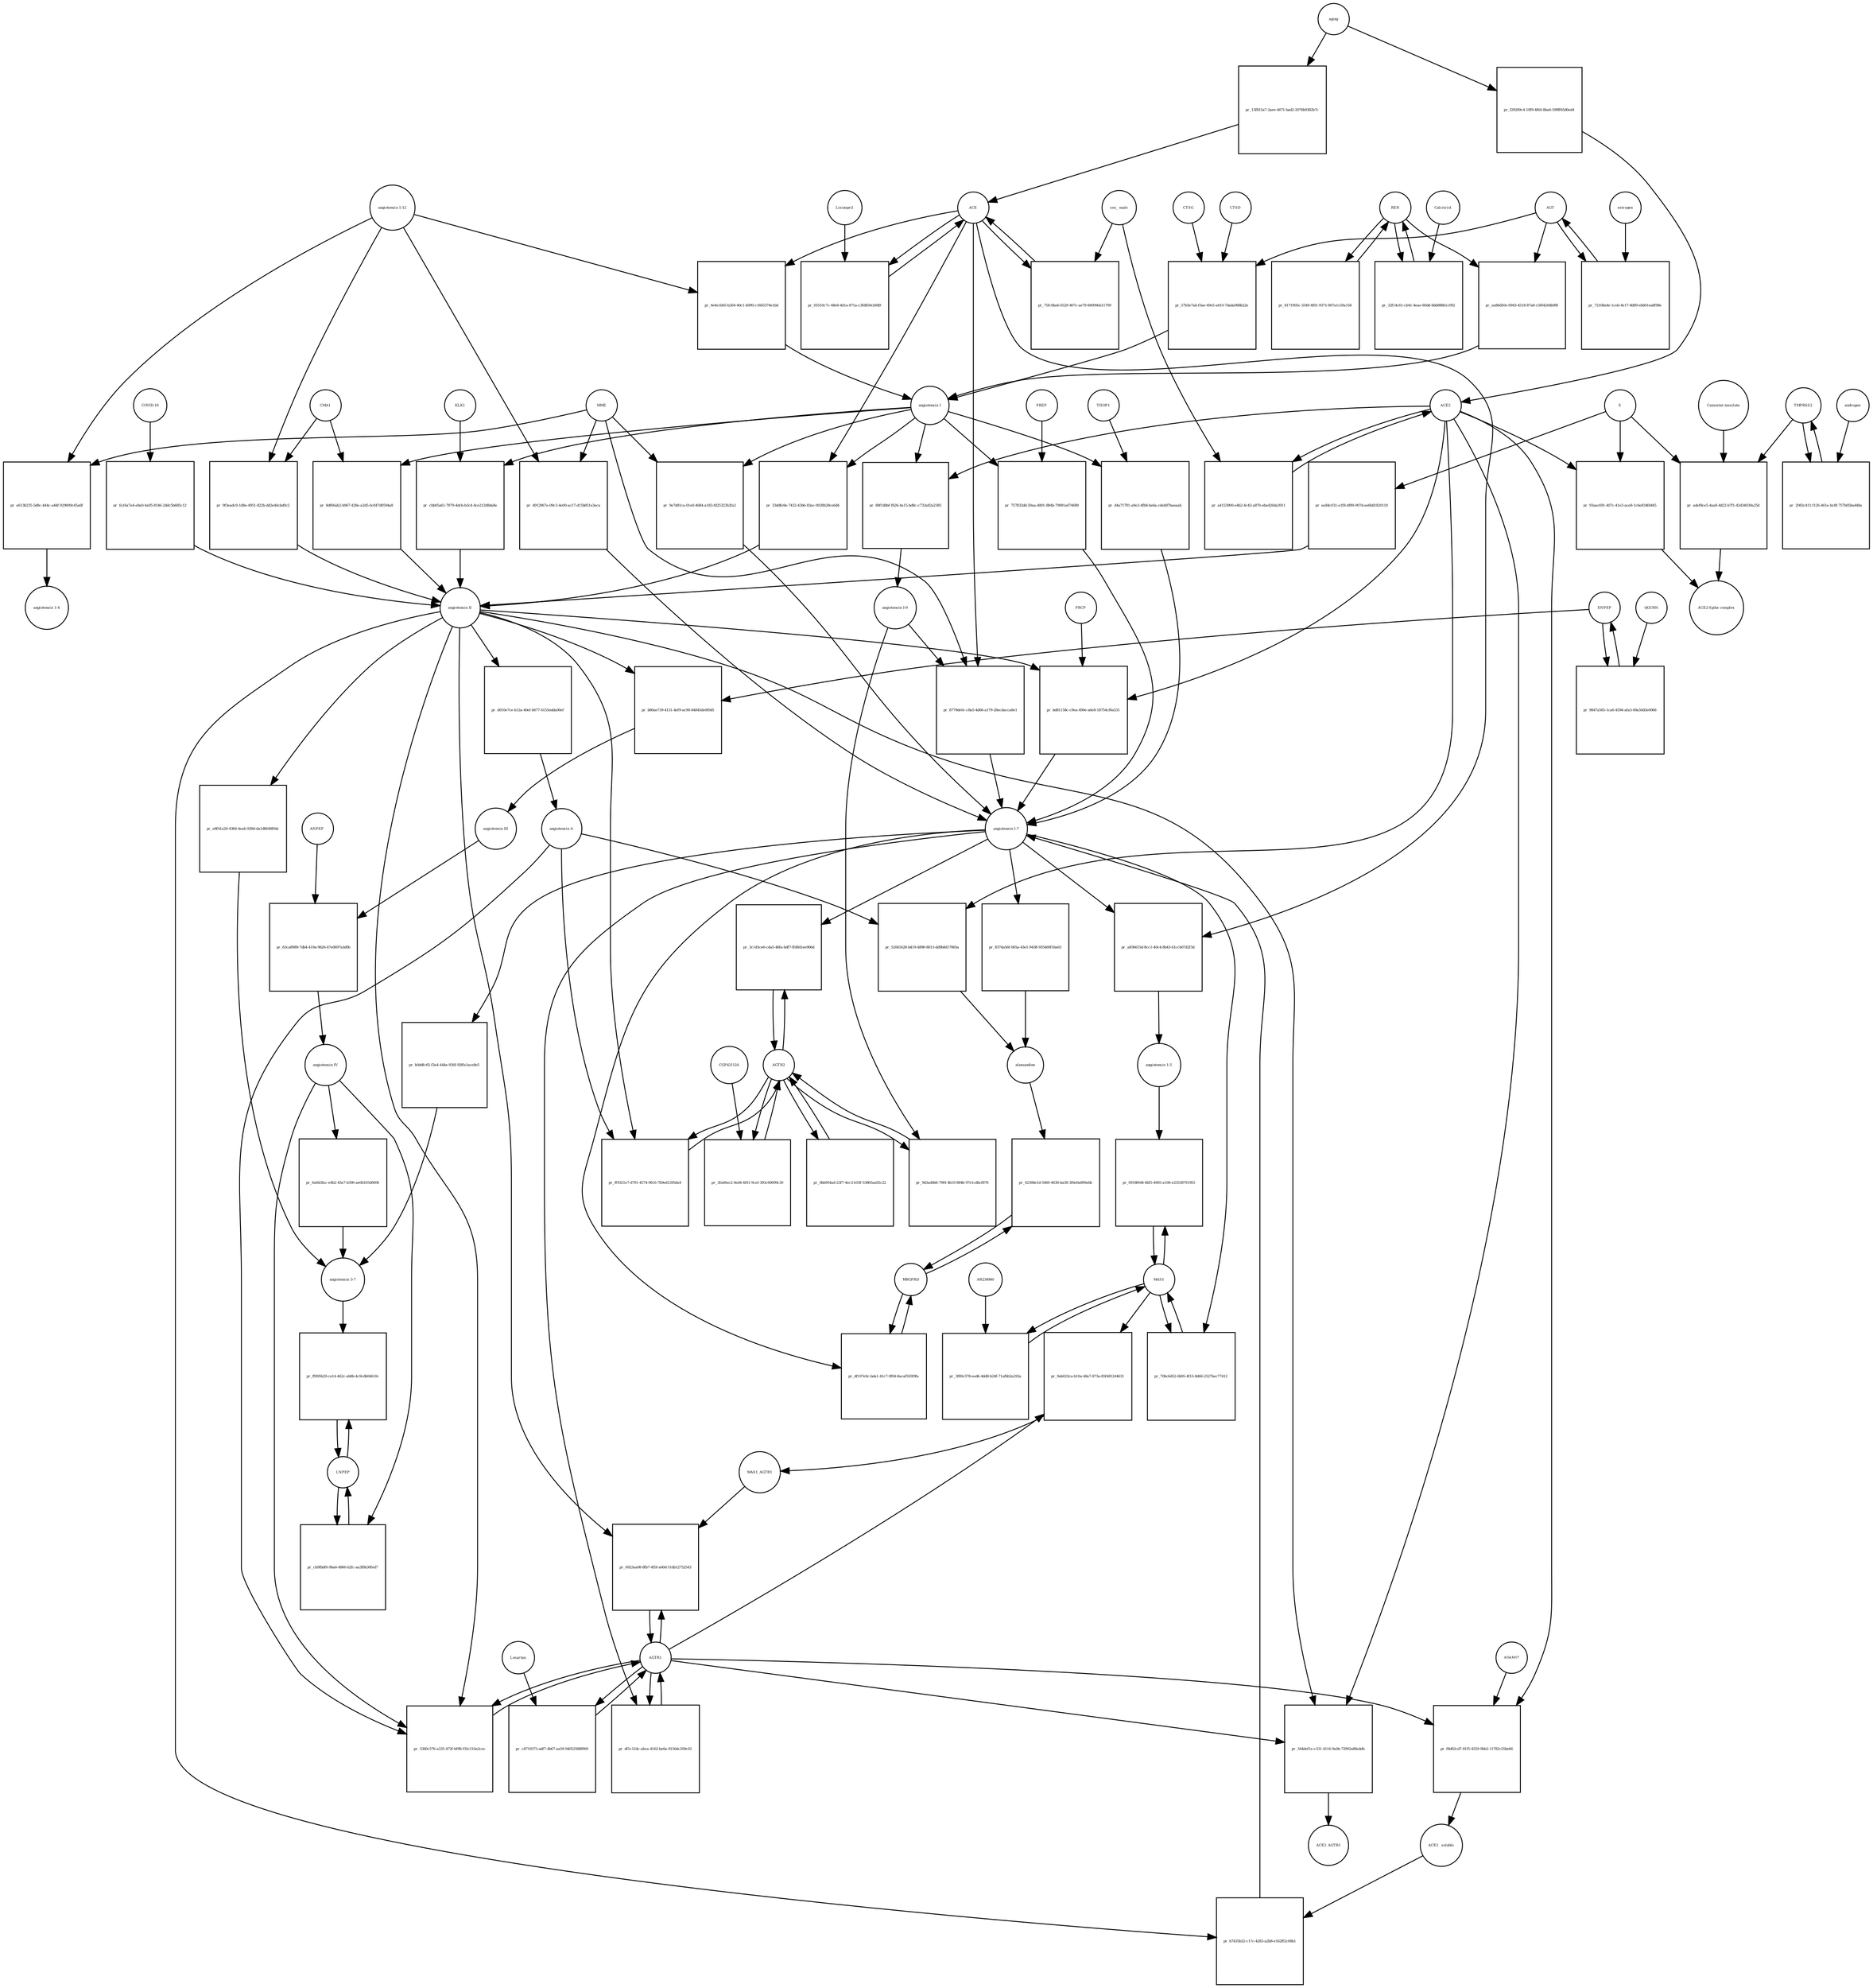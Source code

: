strict digraph  {
"angiotensin I" [annotation="urn_miriam_obo.chebi_CHEBI%3A2718", bipartite=0, cls="simple chemical", fontsize=4, label="angiotensin I", shape=circle];
"pr_33ddfe9e-7432-43b6-83ac-0028b28ce6d4" [annotation="", bipartite=1, cls=process, fontsize=4, label="pr_33ddfe9e-7432-43b6-83ac-0028b28ce6d4", shape=square];
"angiotensin II" [annotation="urn_miriam_obo.chebi_CHEBI%3A2718", bipartite=0, cls="simple chemical", fontsize=4, label="angiotensin II", shape=circle];
ACE [annotation="urn_miriam_hgnc_HGNC%3A2707", bipartite=0, cls=macromolecule, fontsize=4, label=ACE, shape=circle];
"pr_88f1dbbf-fb26-4a15-bd8c-c732a82a2385" [annotation="", bipartite=1, cls=process, fontsize=4, label="pr_88f1dbbf-fb26-4a15-bd8c-c732a82a2385", shape=square];
"angiotensin I-9" [annotation="urn_miriam_obo.chebi_CHEBI%3A80128", bipartite=0, cls="simple chemical", fontsize=4, label="angiotensin I-9", shape=circle];
ACE2 [annotation="urn_miriam_hgnc_HGNC%3A13557", bipartite=0, cls=macromolecule, fontsize=4, label=ACE2, shape=circle];
"pr_8779de0c-c8a5-4d66-a179-28ecdacca8e1" [annotation="", bipartite=1, cls=process, fontsize=4, label="pr_8779de0c-c8a5-4d66-a179-28ecdacca8e1", shape=square];
"angiotensin I-7" [annotation="urn_miriam_obo.chebi_CHEBI%3A55438", bipartite=0, cls="simple chemical", fontsize=4, label="angiotensin I-7", shape=circle];
MME [annotation="urn_miriam_hgnc_HGNC%3A7154", bipartite=0, cls=macromolecule, fontsize=4, label=MME, shape=circle];
"pr_bd81158c-c9ea-490e-a6e8-18754cf6a531" [annotation="", bipartite=1, cls=process, fontsize=4, label="pr_bd81158c-c9ea-490e-a6e8-18754cf6a531", shape=square];
PRCP [annotation="urn_miriam_hgnc_HGNC%3A9344", bipartite=0, cls=macromolecule, fontsize=4, label=PRCP, shape=circle];
"pr_a836615d-8cc1-40c4-8b43-61ccb07d2f3d" [annotation="", bipartite=1, cls=process, fontsize=4, label="pr_a836615d-8cc1-40c4-8b43-61ccb07d2f3d", shape=square];
"angiotensin 1-5" [annotation="urn_miriam_obo.chebi_CHEBI%3A80129", bipartite=0, cls="simple chemical", fontsize=4, label="angiotensin 1-5", shape=circle];
REN [annotation="urn_miriam_hgnc_HGNC%3A9958", bipartite=0, cls=macromolecule, fontsize=4, label=REN, shape=circle];
"pr_32f14c61-cb41-4eae-80dd-8dd888b1c092" [annotation="", bipartite=1, cls="omitted process", fontsize=4, label="pr_32f14c61-cb41-4eae-80dd-8dd888b1c092", shape=square];
Calcitriol [annotation="urn_miriam_obo.chebi_CHEBI%3A17823", bipartite=0, cls="simple chemical", fontsize=4, label=Calcitriol, shape=circle];
AGT [annotation="urn_miriam_hgnc_HGNC%3A333", bipartite=0, cls=macromolecule, fontsize=4, label=AGT, shape=circle];
"pr_ea86d50e-0943-4518-87a8-c5f64264b98f" [annotation="", bipartite=1, cls=process, fontsize=4, label="pr_ea86d50e-0943-4518-87a8-c5f64264b98f", shape=square];
"pr_9e7d81ca-01e0-4684-a183-fd25323b2fa2" [annotation="", bipartite=1, cls=process, fontsize=4, label="pr_9e7d81ca-01e0-4684-a183-fd25323b2fa2", shape=square];
MAS1 [annotation="urn_miriam_hgnc_HGNC%3A6899", bipartite=0, cls=macromolecule, fontsize=4, label=MAS1, shape=circle];
"pr_0918f644-6bf5-4005-a106-e23538791955" [annotation="", bipartite=1, cls=process, fontsize=4, label="pr_0918f644-6bf5-4005-a106-e23538791955", shape=square];
"pr_8374a56f-065a-43e1-9438-935469f16a63" [annotation="", bipartite=1, cls=process, fontsize=4, label="pr_8374a56f-065a-43e1-9438-935469f16a63", shape=square];
alamandine [annotation="", bipartite=0, cls="simple chemical", fontsize=4, label=alamandine, shape=circle];
"pr_d010e7ce-b12a-40ef-b677-6155edda00ef" [annotation="", bipartite=1, cls=process, fontsize=4, label="pr_d010e7ce-b12a-40ef-b677-6155edda00ef", shape=square];
"angiotensin A" [annotation="urn_miriam_kegg.compound_C20970", bipartite=0, cls="simple chemical", fontsize=4, label="angiotensin A", shape=circle];
"pr_52041628-b419-4890-8013-dd9b8d17865a" [annotation="", bipartite=1, cls=process, fontsize=4, label="pr_52041628-b419-4890-8013-dd9b8d17865a", shape=square];
"pr_b80ae739-4151-4ef9-ac90-84845de0f0d5" [annotation="", bipartite=1, cls=process, fontsize=4, label="pr_b80ae739-4151-4ef9-ac90-84845de0f0d5", shape=square];
"angiotensin III" [annotation="urn_miriam_obo.chebi_CHEBI%3A89666", bipartite=0, cls="simple chemical", fontsize=4, label="angiotensin III", shape=circle];
ENPEP [annotation="", bipartite=0, cls=macromolecule, fontsize=4, label=ENPEP, shape=circle];
"pr_63ca8989-7db4-419a-9626-47e0697a3d0b" [annotation="", bipartite=1, cls=process, fontsize=4, label="pr_63ca8989-7db4-419a-9626-47e0697a3d0b", shape=square];
"angiotensin IV" [annotation="urn_miriam_pubmed_32333398|urn_miriam_obo.chebi_CHEBI%3A80127", bipartite=0, cls="simple chemical", fontsize=4, label="angiotensin IV", shape=circle];
"ANPEP " [annotation="urn_miriam_hgnc_HGNC%3A500", bipartite=0, cls=macromolecule, fontsize=4, label="ANPEP ", shape=circle];
AGTR2 [annotation="urn_miriam_hgnc_HGNC%3A338", bipartite=0, cls=macromolecule, fontsize=4, label=AGTR2, shape=circle];
"pr_3fa46ec2-0ed4-4f41-9cef-393c60699c30" [annotation="", bipartite=1, cls=process, fontsize=4, label="pr_3fa46ec2-0ed4-4f41-9cef-393c60699c30", shape=square];
CGP42112A [annotation="urn_miriam_obo.chebi_CHEBI%3A147302", bipartite=0, cls="simple chemical", fontsize=4, label=CGP42112A, shape=circle];
"pr_8171905c-3349-4f01-9371-807a1c59a158" [annotation="", bipartite=1, cls=process, fontsize=4, label="pr_8171905c-3349-4f01-9371-807a1c59a158", shape=square];
"pr_f8d02cd7-81f5-4529-9bb2-11782c55be66" [annotation="", bipartite=1, cls=process, fontsize=4, label="pr_f8d02cd7-81f5-4529-9bb2-11782c55be66", shape=square];
"ACE2_ soluble" [annotation="urn_miriam_hgnc.symbol_ACE2", bipartite=0, cls=macromolecule, fontsize=4, label="ACE2_ soluble", shape=circle];
ADAM17 [annotation="urn_miriam_hgnc_HGNC%3A195", bipartite=0, cls=macromolecule, fontsize=4, label=ADAM17, shape=circle];
AGTR1 [annotation="urn_miriam_hgnc_HGNC%3A336", bipartite=0, cls=macromolecule, fontsize=4, label=AGTR1, shape=circle];
"pr_ff9321e7-d791-4574-9616-7b9ed1295da4" [annotation="", bipartite=1, cls=process, fontsize=4, label="pr_ff9321e7-d791-4574-9616-7b9ed1295da4", shape=square];
"pr_f29209c4-10f9-4f64-8ba6-599ff65d0ed4" [annotation="", bipartite=1, cls=process, fontsize=4, label="pr_f29209c4-10f9-4f64-8ba6-599ff65d0ed4", shape=square];
aging [annotation="urn_miriam_obo.go_GO%3A0007568", bipartite=0, cls=phenotype, fontsize=4, label=aging, shape=circle];
MRGPRD [annotation="urn_miriam_hgnc_HGNC%3A29626", bipartite=0, cls=macromolecule, fontsize=4, label=MRGPRD, shape=circle];
"pr_42368e1d-5460-4636-ba38-3f6e0a899a6b" [annotation="", bipartite=1, cls=process, fontsize=4, label="pr_42368e1d-5460-4636-ba38-3f6e0a899a6b", shape=square];
"pr_b7435b32-c17c-4283-a2b8-e162ff2c08b1" [annotation="", bipartite=1, cls=process, fontsize=4, label="pr_b7435b32-c17c-4283-a2b8-e162ff2c08b1", shape=square];
"pr_13f815a7-2aee-4671-bad2-2076b9382b7c" [annotation="", bipartite=1, cls=process, fontsize=4, label="pr_13f815a7-2aee-4671-bad2-2076b9382b7c", shape=square];
"pr_a4153900-e4b2-4c43-a870-eba426da3911" [annotation="", bipartite=1, cls=process, fontsize=4, label="pr_a4153900-e4b2-4c43-a870-eba426da3911", shape=square];
"sex_ male" [annotation=urn_miriam_mesh_D008297, bipartite=0, cls=phenotype, fontsize=4, label="sex_ male", shape=circle];
"pr_ea84c031-e1f8-4f89-907d-ee6b81820118" [annotation="", bipartite=1, cls=process, fontsize=4, label="pr_ea84c031-e1f8-4f89-907d-ee6b81820118", shape=square];
S [annotation="urn_miriam_uniprot_P0DTC2|urn_miriam_uniprot_P59594", bipartite=0, cls=macromolecule, fontsize=4, label=S, shape=circle];
"pr_75fc0ba6-6529-407c-ae79-84099eb11709" [annotation="", bipartite=1, cls=process, fontsize=4, label="pr_75fc0ba6-6529-407c-ae79-84099eb11709", shape=square];
"pr_3360c576-a335-472f-bf98-f32c510a3cec" [annotation="", bipartite=1, cls=process, fontsize=4, label="pr_3360c576-a335-472f-bf98-f32c510a3cec", shape=square];
"pr_344def1e-c331-4116-9a0b-72992a88a4db" [annotation="", bipartite=1, cls=process, fontsize=4, label="pr_344def1e-c331-4116-9a0b-72992a88a4db", shape=square];
ACE2_AGTR1 [annotation=urn_miriam_pubmed_25225202, bipartite=0, cls=complex, fontsize=4, label=ACE2_AGTR1, shape=circle];
"pr_93aac691-407c-41e3-ace8-1c6e834fd445" [annotation="", bipartite=1, cls=process, fontsize=4, label="pr_93aac691-407c-41e3-ace8-1c6e834fd445", shape=square];
"ACE2-Spike complex" [annotation=urn_miriam_pubmed_32275855, bipartite=0, cls=complex, fontsize=4, label="ACE2-Spike complex", shape=circle];
"pr_fa16a7e4-e8a0-4a95-8146-2ddc5b685c12" [annotation="", bipartite=1, cls=process, fontsize=4, label="pr_fa16a7e4-e8a0-4a95-8146-2ddc5b685c12", shape=square];
"COVID-19" [annotation="urn_miriam_taxonomy_2697049|urn_miriam_mesh_C000657245", bipartite=0, cls=phenotype, fontsize=4, label="COVID-19", shape=circle];
"angiotensin 1-12" [annotation=urn_miriam_pubmed_27465904, bipartite=0, cls="simple chemical", fontsize=4, label="angiotensin 1-12", shape=circle];
"pr_9f3eadc9-1d8e-4951-822b-dd2e46cbd0c2" [annotation="", bipartite=1, cls=process, fontsize=4, label="pr_9f3eadc9-1d8e-4951-822b-dd2e46cbd0c2", shape=square];
CMA1 [annotation="urn_miriam_hgnc_HGNC%3A2097", bipartite=0, cls=macromolecule, fontsize=4, label=CMA1, shape=circle];
TMPRSS2 [annotation="urn_miriam_hgnc_HGNC%3A11876", bipartite=0, cls=macromolecule, fontsize=4, label=TMPRSS2, shape=circle];
"pr_2082c411-f126-461e-bc8f-757b05ba448a" [annotation="", bipartite=1, cls="omitted process", fontsize=4, label="pr_2082c411-f126-461e-bc8f-757b05ba448a", shape=square];
androgen [annotation="urn_miriam_obo.chebi_CHEBI%3A50113", bipartite=0, cls="simple chemical", fontsize=4, label=androgen, shape=circle];
"pr_72108a4e-1ceb-4e17-8d89-ebb01ea8f98e" [annotation="", bipartite=1, cls="omitted process", fontsize=4, label="pr_72108a4e-1ceb-4e17-8d89-ebb01ea8f98e", shape=square];
estrogen [annotation="urn_miriam_obo.chebi_CHEBI%3A50114", bipartite=0, cls="simple chemical", fontsize=4, label=estrogen, shape=circle];
"pr_e613b235-5d8c-444c-a44f-929009c45a6f" [annotation="", bipartite=1, cls=process, fontsize=4, label="pr_e613b235-5d8c-444c-a44f-929009c45a6f", shape=square];
"angiotensin 1-4" [annotation=urn_miriam_pubmed_22490446, bipartite=0, cls="simple chemical", fontsize=4, label="angiotensin 1-4", shape=circle];
"pr_9ab023ca-b10a-48a7-873a-85f481244631" [annotation="", bipartite=1, cls=process, fontsize=4, label="pr_9ab023ca-b10a-48a7-873a-85f481244631", shape=square];
MAS1_AGTR1 [annotation=urn_miriam_pubmed_15809376, bipartite=0, cls=complex, fontsize=4, label=MAS1_AGTR1, shape=circle];
"pr_6923aa08-8fb7-4f5f-a60d-51db12752543" [annotation="", bipartite=1, cls=process, fontsize=4, label="pr_6923aa08-8fb7-4f5f-a60d-51db12752543", shape=square];
"pr_05510c7c-48e8-4d1a-871a-c3fd850cb9d9" [annotation="", bipartite=1, cls=process, fontsize=4, label="pr_05510c7c-48e8-4d1a-871a-c3fd850cb9d9", shape=square];
Lisinopril [annotation="urn_miriam_obo.chebi_CHEBI%3A43755", bipartite=0, cls="simple chemical", fontsize=4, label=Lisinopril, shape=circle];
"pr_4e4e1b05-b264-40c1-b990-c1665374e1bd" [annotation="", bipartite=1, cls=process, fontsize=4, label="pr_4e4e1b05-b264-40c1-b990-c1665374e1bd", shape=square];
LNPEP [annotation="urn_miriam_hgnc_HGNC%3A6656", bipartite=0, cls=macromolecule, fontsize=4, label=LNPEP, shape=circle];
"pr_cb9fbbf0-9ba6-4866-b2fc-aa3f8b30fed7" [annotation="", bipartite=1, cls=process, fontsize=4, label="pr_cb9fbbf0-9ba6-4866-b2fc-aa3f8b30fed7", shape=square];
"pr_d912967e-09c3-4e00-ac17-d15b851e3eca" [annotation="", bipartite=1, cls=process, fontsize=4, label="pr_d912967e-09c3-4e00-ac17-d15b851e3eca", shape=square];
"pr_3f89c378-eed6-4dd8-b24f-71afbb2a292a" [annotation="", bipartite=1, cls=process, fontsize=4, label="pr_3f89c378-eed6-4dd8-b24f-71afbb2a292a", shape=square];
AR234960 [annotation="urn_miriam_pubchem.compound_146025955", bipartite=0, cls="simple chemical", fontsize=4, label=AR234960, shape=circle];
"pr_9847a565-1ca6-4594-afa3-00a50d3e0068" [annotation="", bipartite=1, cls=process, fontsize=4, label="pr_9847a565-1ca6-4594-afa3-00a50d3e0068", shape=square];
QGC001 [annotation=urn_miriam_pubmed_24337978, bipartite=0, cls="simple chemical", fontsize=4, label=QGC001, shape=circle];
"pr_57b5e7ab-f3ae-49e5-a410-7dada968b22e" [annotation="", bipartite=1, cls=process, fontsize=4, label="pr_57b5e7ab-f3ae-49e5-a410-7dada968b22e", shape=square];
CTSD [annotation="urn_miriam_hgnc_HGNC%3A2529", bipartite=0, cls=macromolecule, fontsize=4, label=CTSD, shape=circle];
CTSG [annotation="urn_miriam_hgnc_HGNC%3A2532", bipartite=0, cls=macromolecule, fontsize=4, label=CTSG, shape=circle];
"pr_8df66ab2-b967-428e-a2d5-6c847d0594a8" [annotation="", bipartite=1, cls=process, fontsize=4, label="pr_8df66ab2-b967-428e-a2d5-6c847d0594a8", shape=square];
"pr_cbb05a61-7879-4dcb-b3c4-4ce212d8da8e" [annotation="", bipartite=1, cls=process, fontsize=4, label="pr_cbb05a61-7879-4dcb-b3c4-4ce212d8da8e", shape=square];
KLK1 [annotation="urn_miriam_hgnc_HGNC%3A6357|urn_miriam_pubmed_6555043", bipartite=0, cls=macromolecule, fontsize=4, label=KLK1, shape=circle];
"pr_d4a71781-a9e3-4fb8-be6a-cdeb87baeaab" [annotation="", bipartite=1, cls=process, fontsize=4, label="pr_d4a71781-a9e3-4fb8-be6a-cdeb87baeaab", shape=square];
THOP1 [annotation="urn_miriam_hgnc_HGNC%3A11793", bipartite=0, cls=macromolecule, fontsize=4, label=THOP1, shape=circle];
"pr_757832dd-50aa-4801-884b-79091a674689" [annotation="", bipartite=1, cls=process, fontsize=4, label="pr_757832dd-50aa-4801-884b-79091a674689", shape=square];
PREP [annotation="urn_miriam_hgnc_HGNC%3A9358", bipartite=0, cls=macromolecule, fontsize=4, label=PREP, shape=circle];
"pr_c8719373-adf7-4b67-aa59-94052588f969" [annotation="", bipartite=1, cls=process, fontsize=4, label="pr_c8719373-adf7-4b67-aa59-94052588f969", shape=square];
Losartan [annotation="urn_miriam_obo.chebi_CHEBI%3A6541", bipartite=0, cls="simple chemical", fontsize=4, label=Losartan, shape=circle];
"pr_df1c124c-abca-4162-be6a-9156dc209c02" [annotation="", bipartite=1, cls=process, fontsize=4, label="pr_df1c124c-abca-4162-be6a-9156dc209c02", shape=square];
"pr_0bb954ad-23f7-4ec3-b10f-53865aa92c22" [annotation="", bipartite=1, cls=process, fontsize=4, label="pr_0bb954ad-23f7-4ec3-b10f-53865aa92c22", shape=square];
"pr_3c145ce6-cda5-46fa-bdf7-ffd841ee906d" [annotation="", bipartite=1, cls=process, fontsize=4, label="pr_3c145ce6-cda5-46fa-bdf7-ffd841ee906d", shape=square];
"pr_9d3ad6b6-79f4-4b10-884b-97e1cdbcf876" [annotation="", bipartite=1, cls=process, fontsize=4, label="pr_9d3ad6b6-79f4-4b10-884b-97e1cdbcf876", shape=square];
"pr_70bc6d52-6b95-4f13-8d66-2527bec77412" [annotation="", bipartite=1, cls=process, fontsize=4, label="pr_70bc6d52-6b95-4f13-8d66-2527bec77412", shape=square];
"pr_df107e9c-bda1-41c7-9f04-8acaf593f9fa" [annotation="", bipartite=1, cls=process, fontsize=4, label="pr_df107e9c-bda1-41c7-9f04-8acaf593f9fa", shape=square];
"pr_b0ddfc65-f3a4-444e-926f-92ffa1ace8e5" [annotation="", bipartite=1, cls=process, fontsize=4, label="pr_b0ddfc65-f3a4-444e-926f-92ffa1ace8e5", shape=square];
"angiotensin 3-7" [annotation=urn_miriam_pubmed_30934934, bipartite=0, cls="simple chemical", fontsize=4, label="angiotensin 3-7", shape=circle];
"pr_e8f41a20-4366-4eab-928d-da1d8648f0dc" [annotation="", bipartite=1, cls=process, fontsize=4, label="pr_e8f41a20-4366-4eab-928d-da1d8648f0dc", shape=square];
"pr_6a0d3fac-e4b2-43a7-b300-ae0b165d6006" [annotation="", bipartite=1, cls=process, fontsize=4, label="pr_6a0d3fac-e4b2-43a7-b300-ae0b165d6006", shape=square];
"pr_adef8ce5-4aa9-4d22-b7f1-42d34030a25d" [annotation="", bipartite=1, cls="omitted process", fontsize=4, label="pr_adef8ce5-4aa9-4d22-b7f1-42d34030a25d", shape=square];
"Camostat mesilate" [annotation="urn_miriam_obo.chebi_CHEBI%3A135632", bipartite=0, cls="simple chemical", fontsize=4, label="Camostat mesilate", shape=circle];
"pr_ff895b29-ce14-462c-ab8b-4c9cdb04610c" [annotation="", bipartite=1, cls=process, fontsize=4, label="pr_ff895b29-ce14-462c-ab8b-4c9cdb04610c", shape=square];
"angiotensin I" -> "pr_33ddfe9e-7432-43b6-83ac-0028b28ce6d4"  [annotation="", interaction_type=consumption];
"angiotensin I" -> "pr_88f1dbbf-fb26-4a15-bd8c-c732a82a2385"  [annotation="", interaction_type=consumption];
"angiotensin I" -> "pr_9e7d81ca-01e0-4684-a183-fd25323b2fa2"  [annotation="", interaction_type=consumption];
"angiotensin I" -> "pr_8df66ab2-b967-428e-a2d5-6c847d0594a8"  [annotation="", interaction_type=consumption];
"angiotensin I" -> "pr_cbb05a61-7879-4dcb-b3c4-4ce212d8da8e"  [annotation="", interaction_type=consumption];
"angiotensin I" -> "pr_d4a71781-a9e3-4fb8-be6a-cdeb87baeaab"  [annotation="", interaction_type=consumption];
"angiotensin I" -> "pr_757832dd-50aa-4801-884b-79091a674689"  [annotation="", interaction_type=consumption];
"pr_33ddfe9e-7432-43b6-83ac-0028b28ce6d4" -> "angiotensin II"  [annotation="", interaction_type=production];
"angiotensin II" -> "pr_bd81158c-c9ea-490e-a6e8-18754cf6a531"  [annotation="", interaction_type=consumption];
"angiotensin II" -> "pr_d010e7ce-b12a-40ef-b677-6155edda00ef"  [annotation="", interaction_type=consumption];
"angiotensin II" -> "pr_b80ae739-4151-4ef9-ac90-84845de0f0d5"  [annotation="", interaction_type=consumption];
"angiotensin II" -> "pr_ff9321e7-d791-4574-9616-7b9ed1295da4"  [annotation="urn_miriam_pubmed_17630322|urn_miriam_taxonomy_9606|urn_miriam_pubmed_17138938", interaction_type=stimulation];
"angiotensin II" -> "pr_b7435b32-c17c-4283-a2b8-e162ff2c08b1"  [annotation="", interaction_type=consumption];
"angiotensin II" -> "pr_3360c576-a335-472f-bf98-f32c510a3cec"  [annotation="urn_miriam_pubmed_17630322|urn_miriam_taxonomy_40674|urn_miriam_pubmed_26497614|urn_miriam_pubmed_32333398|urn_miriam_pubmed_17138938", interaction_type=stimulation];
"angiotensin II" -> "pr_344def1e-c331-4116-9a0b-72992a88a4db"  [annotation="urn_miriam_pubmed_25225202|urn_miriam_taxonomy_40674", interaction_type=inhibition];
"angiotensin II" -> "pr_6923aa08-8fb7-4f5f-a60d-51db12752543"  [annotation="urn_miriam_pubmed_15809376|urn_miriam_taxonomy_40674", interaction_type=stimulation];
"angiotensin II" -> "pr_e8f41a20-4366-4eab-928d-da1d8648f0dc"  [annotation="", interaction_type=consumption];
ACE -> "pr_33ddfe9e-7432-43b6-83ac-0028b28ce6d4"  [annotation="urn_miriam_taxonomy_9606|urn_miriam_pubmed_190881|urn_miriam_pubmed_10969042", interaction_type=catalysis];
ACE -> "pr_8779de0c-c8a5-4d66-a179-28ecdacca8e1"  [annotation="urn_miriam_pubmed_15283675|urn_miriam_taxonomy_9606", interaction_type=catalysis];
ACE -> "pr_a836615d-8cc1-40c4-8b43-61ccb07d2f3d"  [annotation="urn_miriam_pubmed_10969042|urn_miriam_taxonomy_9606", interaction_type=catalysis];
ACE -> "pr_75fc0ba6-6529-407c-ae79-84099eb11709"  [annotation="", interaction_type=consumption];
ACE -> "pr_05510c7c-48e8-4d1a-871a-c3fd850cb9d9"  [annotation="", interaction_type=consumption];
ACE -> "pr_4e4e1b05-b264-40c1-b990-c1665374e1bd"  [annotation="urn_miriam_pubmed_22490446|urn_miriam_taxonomy_10116", interaction_type=catalysis];
"pr_88f1dbbf-fb26-4a15-bd8c-c732a82a2385" -> "angiotensin I-9"  [annotation="", interaction_type=production];
"angiotensin I-9" -> "pr_8779de0c-c8a5-4d66-a179-28ecdacca8e1"  [annotation="", interaction_type=consumption];
"angiotensin I-9" -> "pr_9d3ad6b6-79f4-4b10-884b-97e1cdbcf876"  [annotation="urn_miriam_pubmed_30048754|urn_miriam_taxonomy_10116", interaction_type=stimulation];
ACE2 -> "pr_88f1dbbf-fb26-4a15-bd8c-c732a82a2385"  [annotation="urn_miriam_pubmed_10969042|urn_miriam_taxonomy_9606", interaction_type=catalysis];
ACE2 -> "pr_bd81158c-c9ea-490e-a6e8-18754cf6a531"  [annotation="urn_miriam_taxonomy_10090|urn_miriam_pubmed_23392115", interaction_type=catalysis];
ACE2 -> "pr_52041628-b419-4890-8013-dd9b8d17865a"  [annotation="urn_miriam_pubmed_23446738|urn_miriam_taxonomy_9606", interaction_type=catalysis];
ACE2 -> "pr_f8d02cd7-81f5-4529-9bb2-11782c55be66"  [annotation="", interaction_type=consumption];
ACE2 -> "pr_a4153900-e4b2-4c43-a870-eba426da3911"  [annotation="", interaction_type=consumption];
ACE2 -> "pr_344def1e-c331-4116-9a0b-72992a88a4db"  [annotation="", interaction_type=consumption];
ACE2 -> "pr_93aac691-407c-41e3-ace8-1c6e834fd445"  [annotation="", interaction_type=consumption];
"pr_8779de0c-c8a5-4d66-a179-28ecdacca8e1" -> "angiotensin I-7"  [annotation="", interaction_type=production];
"angiotensin I-7" -> "pr_a836615d-8cc1-40c4-8b43-61ccb07d2f3d"  [annotation="", interaction_type=consumption];
"angiotensin I-7" -> "pr_8374a56f-065a-43e1-9438-935469f16a63"  [annotation="", interaction_type=consumption];
"angiotensin I-7" -> "pr_df1c124c-abca-4162-be6a-9156dc209c02"  [annotation="urn_miriam_pubmed_29928987|urn_miriam_taxonomy_9606", interaction_type=inhibition];
"angiotensin I-7" -> "pr_3c145ce6-cda5-46fa-bdf7-ffd841ee906d"  [annotation="urn_miriam_pubmed_15767466|urn_miriam_taxonomy_10116", interaction_type=stimulation];
"angiotensin I-7" -> "pr_70bc6d52-6b95-4f13-8d66-2527bec77412"  [annotation="urn_miriam_pubmed_27217404|urn_miriam_taxonomy_9606", interaction_type=stimulation];
"angiotensin I-7" -> "pr_df107e9c-bda1-41c7-9f04-8acaf593f9fa"  [annotation="urn_miriam_pubmed_27217404|urn_miriam_taxonomy_9606", interaction_type=stimulation];
"angiotensin I-7" -> "pr_b0ddfc65-f3a4-444e-926f-92ffa1ace8e5"  [annotation="", interaction_type=consumption];
MME -> "pr_8779de0c-c8a5-4d66-a179-28ecdacca8e1"  [annotation="urn_miriam_pubmed_15283675|urn_miriam_taxonomy_9606", interaction_type=catalysis];
MME -> "pr_9e7d81ca-01e0-4684-a183-fd25323b2fa2"  [annotation="urn_miriam_taxonomy_9606|urn_miriam_pubmed_15283675", interaction_type=catalysis];
MME -> "pr_e613b235-5d8c-444c-a44f-929009c45a6f"  [annotation="urn_miriam_pubmed_22490446|urn_miriam_taxonomy_10116", interaction_type=catalysis];
MME -> "pr_d912967e-09c3-4e00-ac17-d15b851e3eca"  [annotation="urn_miriam_pubmed_22490446|urn_miriam_taxonomy_10116", interaction_type=catalysis];
"pr_bd81158c-c9ea-490e-a6e8-18754cf6a531" -> "angiotensin I-7"  [annotation="", interaction_type=production];
PRCP -> "pr_bd81158c-c9ea-490e-a6e8-18754cf6a531"  [annotation="urn_miriam_taxonomy_10090|urn_miriam_pubmed_23392115", interaction_type=catalysis];
"pr_a836615d-8cc1-40c4-8b43-61ccb07d2f3d" -> "angiotensin 1-5"  [annotation="", interaction_type=production];
"angiotensin 1-5" -> "pr_0918f644-6bf5-4005-a106-e23538791955"  [annotation="urn_miriam_pubmed_27660028|urn_miriam_taxonomy_10116|urn_miriam_taxonomy_9606|urn_miriam_pubmed_27217404", interaction_type=stimulation];
REN -> "pr_32f14c61-cb41-4eae-80dd-8dd888b1c092"  [annotation="", interaction_type=consumption];
REN -> "pr_ea86d50e-0943-4518-87a8-c5f64264b98f"  [annotation="urn_miriam_pubmed_10585461|urn_miriam_pubmed_30934934|urn_miriam_pubmed_6172448|urn_miriam_taxonomy_9606", interaction_type=catalysis];
REN -> "pr_8171905c-3349-4f01-9371-807a1c59a158"  [annotation="", interaction_type=consumption];
"pr_32f14c61-cb41-4eae-80dd-8dd888b1c092" -> REN  [annotation="", interaction_type=production];
Calcitriol -> "pr_32f14c61-cb41-4eae-80dd-8dd888b1c092"  [annotation="", interaction_type=inhibition];
AGT -> "pr_ea86d50e-0943-4518-87a8-c5f64264b98f"  [annotation="", interaction_type=consumption];
AGT -> "pr_72108a4e-1ceb-4e17-8d89-ebb01ea8f98e"  [annotation="", interaction_type=consumption];
AGT -> "pr_57b5e7ab-f3ae-49e5-a410-7dada968b22e"  [annotation="", interaction_type=consumption];
"pr_ea86d50e-0943-4518-87a8-c5f64264b98f" -> "angiotensin I"  [annotation="", interaction_type=production];
"pr_9e7d81ca-01e0-4684-a183-fd25323b2fa2" -> "angiotensin I-7"  [annotation="", interaction_type=production];
MAS1 -> "pr_0918f644-6bf5-4005-a106-e23538791955"  [annotation="", interaction_type=consumption];
MAS1 -> "pr_9ab023ca-b10a-48a7-873a-85f481244631"  [annotation="", interaction_type=consumption];
MAS1 -> "pr_3f89c378-eed6-4dd8-b24f-71afbb2a292a"  [annotation="", interaction_type=consumption];
MAS1 -> "pr_70bc6d52-6b95-4f13-8d66-2527bec77412"  [annotation="", interaction_type=consumption];
"pr_0918f644-6bf5-4005-a106-e23538791955" -> MAS1  [annotation="", interaction_type=production];
"pr_8374a56f-065a-43e1-9438-935469f16a63" -> alamandine  [annotation="", interaction_type=production];
alamandine -> "pr_42368e1d-5460-4636-ba38-3f6e0a899a6b"  [annotation="urn_miriam_pubmed_23446738|urn_miriam_taxonomy_9606", interaction_type=stimulation];
"pr_d010e7ce-b12a-40ef-b677-6155edda00ef" -> "angiotensin A"  [annotation="", interaction_type=production];
"angiotensin A" -> "pr_52041628-b419-4890-8013-dd9b8d17865a"  [annotation="", interaction_type=consumption];
"angiotensin A" -> "pr_ff9321e7-d791-4574-9616-7b9ed1295da4"  [annotation="urn_miriam_pubmed_17630322|urn_miriam_taxonomy_9606|urn_miriam_pubmed_17138938", interaction_type=stimulation];
"angiotensin A" -> "pr_3360c576-a335-472f-bf98-f32c510a3cec"  [annotation="urn_miriam_pubmed_17630322|urn_miriam_taxonomy_40674|urn_miriam_pubmed_26497614|urn_miriam_pubmed_32333398|urn_miriam_pubmed_17138938", interaction_type=stimulation];
"pr_52041628-b419-4890-8013-dd9b8d17865a" -> alamandine  [annotation="", interaction_type=production];
"pr_b80ae739-4151-4ef9-ac90-84845de0f0d5" -> "angiotensin III"  [annotation="", interaction_type=production];
"angiotensin III" -> "pr_63ca8989-7db4-419a-9626-47e0697a3d0b"  [annotation="", interaction_type=consumption];
ENPEP -> "pr_b80ae739-4151-4ef9-ac90-84845de0f0d5"  [annotation="urn_miriam_pubmed_8876246|urn_miriam_taxonomy_10090", interaction_type=catalysis];
ENPEP -> "pr_9847a565-1ca6-4594-afa3-00a50d3e0068"  [annotation="", interaction_type=consumption];
"pr_63ca8989-7db4-419a-9626-47e0697a3d0b" -> "angiotensin IV"  [annotation="", interaction_type=production];
"angiotensin IV" -> "pr_3360c576-a335-472f-bf98-f32c510a3cec"  [annotation="urn_miriam_pubmed_17630322|urn_miriam_taxonomy_40674|urn_miriam_pubmed_26497614|urn_miriam_pubmed_32333398|urn_miriam_pubmed_17138938", interaction_type=stimulation];
"angiotensin IV" -> "pr_cb9fbbf0-9ba6-4866-b2fc-aa3f8b30fed7"  [annotation="urn_miriam_pubmed_11707427|urn_miriam_taxonomy_10090", interaction_type=stimulation];
"angiotensin IV" -> "pr_6a0d3fac-e4b2-43a7-b300-ae0b165d6006"  [annotation="", interaction_type=consumption];
"ANPEP " -> "pr_63ca8989-7db4-419a-9626-47e0697a3d0b"  [annotation="urn_miriam_pubmed_8876246|urn_miriam_taxonomy_10090", interaction_type=catalysis];
AGTR2 -> "pr_3fa46ec2-0ed4-4f41-9cef-393c60699c30"  [annotation="", interaction_type=consumption];
AGTR2 -> "pr_ff9321e7-d791-4574-9616-7b9ed1295da4"  [annotation="", interaction_type=consumption];
AGTR2 -> "pr_0bb954ad-23f7-4ec3-b10f-53865aa92c22"  [annotation="", interaction_type=consumption];
AGTR2 -> "pr_3c145ce6-cda5-46fa-bdf7-ffd841ee906d"  [annotation="", interaction_type=consumption];
AGTR2 -> "pr_9d3ad6b6-79f4-4b10-884b-97e1cdbcf876"  [annotation="", interaction_type=consumption];
"pr_3fa46ec2-0ed4-4f41-9cef-393c60699c30" -> AGTR2  [annotation="", interaction_type=production];
CGP42112A -> "pr_3fa46ec2-0ed4-4f41-9cef-393c60699c30"  [annotation=urn_miriam_pubmed_25014541, interaction_type=stimulation];
"pr_8171905c-3349-4f01-9371-807a1c59a158" -> REN  [annotation="", interaction_type=production];
"pr_f8d02cd7-81f5-4529-9bb2-11782c55be66" -> "ACE2_ soluble"  [annotation="", interaction_type=production];
"ACE2_ soluble" -> "pr_b7435b32-c17c-4283-a2b8-e162ff2c08b1"  [annotation="urn_miriam_pubmed_28512108|urn_miriam_taxonomy_9606", interaction_type=stimulation];
ADAM17 -> "pr_f8d02cd7-81f5-4529-9bb2-11782c55be66"  [annotation="urn_miriam_pubmed_24227843|urn_miriam_taxonomy_9606|urn_miriam_pubmed_32333398|urn_miriam_pubmed_28512108", interaction_type=catalysis];
AGTR1 -> "pr_f8d02cd7-81f5-4529-9bb2-11782c55be66"  [annotation="urn_miriam_pubmed_24227843|urn_miriam_taxonomy_9606|urn_miriam_pubmed_32333398|urn_miriam_pubmed_28512108", interaction_type=stimulation];
AGTR1 -> "pr_3360c576-a335-472f-bf98-f32c510a3cec"  [annotation="", interaction_type=consumption];
AGTR1 -> "pr_344def1e-c331-4116-9a0b-72992a88a4db"  [annotation="", interaction_type=consumption];
AGTR1 -> "pr_9ab023ca-b10a-48a7-873a-85f481244631"  [annotation="", interaction_type=consumption];
AGTR1 -> "pr_6923aa08-8fb7-4f5f-a60d-51db12752543"  [annotation="", interaction_type=consumption];
AGTR1 -> "pr_c8719373-adf7-4b67-aa59-94052588f969"  [annotation="", interaction_type=consumption];
AGTR1 -> "pr_df1c124c-abca-4162-be6a-9156dc209c02"  [annotation="", interaction_type=consumption];
"pr_ff9321e7-d791-4574-9616-7b9ed1295da4" -> AGTR2  [annotation="", interaction_type=production];
"pr_f29209c4-10f9-4f64-8ba6-599ff65d0ed4" -> ACE2  [annotation="", interaction_type=production];
aging -> "pr_f29209c4-10f9-4f64-8ba6-599ff65d0ed4"  [annotation="urn_miriam_pubmed_20689271|urn_miriam_taxonomy_10116", interaction_type=inhibition];
aging -> "pr_13f815a7-2aee-4671-bad2-2076b9382b7c"  [annotation="urn_miriam_pubmed_20689271|urn_miriam_taxonomy_10116", interaction_type=stimulation];
MRGPRD -> "pr_42368e1d-5460-4636-ba38-3f6e0a899a6b"  [annotation="", interaction_type=consumption];
MRGPRD -> "pr_df107e9c-bda1-41c7-9f04-8acaf593f9fa"  [annotation="", interaction_type=consumption];
"pr_42368e1d-5460-4636-ba38-3f6e0a899a6b" -> MRGPRD  [annotation="", interaction_type=production];
"pr_b7435b32-c17c-4283-a2b8-e162ff2c08b1" -> "angiotensin I-7"  [annotation="", interaction_type=production];
"pr_13f815a7-2aee-4671-bad2-2076b9382b7c" -> ACE  [annotation="", interaction_type=production];
"pr_a4153900-e4b2-4c43-a870-eba426da3911" -> ACE2  [annotation="", interaction_type=production];
"sex_ male" -> "pr_a4153900-e4b2-4c43-a870-eba426da3911"  [annotation="urn_miriam_pubmed_26171856|urn_miriam_taxonomy_10116", interaction_type=stimulation];
"sex_ male" -> "pr_75fc0ba6-6529-407c-ae79-84099eb11709"  [annotation="urn_miriam_pubmed_26171856|urn_miriam_taxonomy_10116", interaction_type=stimulation];
"pr_ea84c031-e1f8-4f89-907d-ee6b81820118" -> "angiotensin II"  [annotation="", interaction_type=production];
S -> "pr_ea84c031-e1f8-4f89-907d-ee6b81820118"  [annotation="urn_miriam_pubmed_16007097|urn_miriam_taxonomy_10090", interaction_type=stimulation];
S -> "pr_93aac691-407c-41e3-ace8-1c6e834fd445"  [annotation="", interaction_type=consumption];
S -> "pr_adef8ce5-4aa9-4d22-b7f1-42d34030a25d"  [annotation="", interaction_type=consumption];
"pr_75fc0ba6-6529-407c-ae79-84099eb11709" -> ACE  [annotation="", interaction_type=production];
"pr_3360c576-a335-472f-bf98-f32c510a3cec" -> AGTR1  [annotation="", interaction_type=production];
"pr_344def1e-c331-4116-9a0b-72992a88a4db" -> ACE2_AGTR1  [annotation="", interaction_type=production];
"pr_93aac691-407c-41e3-ace8-1c6e834fd445" -> "ACE2-Spike complex"  [annotation="", interaction_type=production];
"pr_fa16a7e4-e8a0-4a95-8146-2ddc5b685c12" -> "angiotensin II"  [annotation="", interaction_type=production];
"COVID-19" -> "pr_fa16a7e4-e8a0-4a95-8146-2ddc5b685c12"  [annotation="urn_miriam_pubmed_32048163|urn_miriam_taxonomy_9606", interaction_type=stimulation];
"angiotensin 1-12" -> "pr_9f3eadc9-1d8e-4951-822b-dd2e46cbd0c2"  [annotation="", interaction_type=consumption];
"angiotensin 1-12" -> "pr_e613b235-5d8c-444c-a44f-929009c45a6f"  [annotation="", interaction_type=consumption];
"angiotensin 1-12" -> "pr_4e4e1b05-b264-40c1-b990-c1665374e1bd"  [annotation="", interaction_type=consumption];
"angiotensin 1-12" -> "pr_d912967e-09c3-4e00-ac17-d15b851e3eca"  [annotation="", interaction_type=consumption];
"pr_9f3eadc9-1d8e-4951-822b-dd2e46cbd0c2" -> "angiotensin II"  [annotation="", interaction_type=production];
CMA1 -> "pr_9f3eadc9-1d8e-4951-822b-dd2e46cbd0c2"  [annotation="urn_miriam_pubmed_22180785|urn_miriam_taxonomy_9606", interaction_type=catalysis];
CMA1 -> "pr_8df66ab2-b967-428e-a2d5-6c847d0594a8"  [annotation="urn_miriam_pubmed_2266130|urn_miriam_taxonomy_9606", interaction_type=catalysis];
TMPRSS2 -> "pr_2082c411-f126-461e-bc8f-757b05ba448a"  [annotation="", interaction_type=consumption];
TMPRSS2 -> "pr_adef8ce5-4aa9-4d22-b7f1-42d34030a25d"  [annotation="urn_miriam_pubmed_32142651|urn_miriam_taxonomy_9606", interaction_type=stimulation];
"pr_2082c411-f126-461e-bc8f-757b05ba448a" -> TMPRSS2  [annotation="", interaction_type=production];
androgen -> "pr_2082c411-f126-461e-bc8f-757b05ba448a"  [annotation="urn_miriam_pubmed_10485450|urn_miriam_taxonomy_9606", interaction_type=stimulation];
"pr_72108a4e-1ceb-4e17-8d89-ebb01ea8f98e" -> AGT  [annotation="", interaction_type=production];
estrogen -> "pr_72108a4e-1ceb-4e17-8d89-ebb01ea8f98e"  [annotation=urn_miriam_pubmed_30934934, interaction_type=stimulation];
"pr_e613b235-5d8c-444c-a44f-929009c45a6f" -> "angiotensin 1-4"  [annotation="", interaction_type=production];
"pr_9ab023ca-b10a-48a7-873a-85f481244631" -> MAS1_AGTR1  [annotation="", interaction_type=production];
MAS1_AGTR1 -> "pr_6923aa08-8fb7-4f5f-a60d-51db12752543"  [annotation="urn_miriam_pubmed_15809376|urn_miriam_taxonomy_40674", interaction_type=inhibition];
"pr_6923aa08-8fb7-4f5f-a60d-51db12752543" -> AGTR1  [annotation="", interaction_type=production];
"pr_05510c7c-48e8-4d1a-871a-c3fd850cb9d9" -> ACE  [annotation="", interaction_type=production];
Lisinopril -> "pr_05510c7c-48e8-4d1a-871a-c3fd850cb9d9"  [annotation=urn_miriam_pubmed_2550696, interaction_type=inhibition];
"pr_4e4e1b05-b264-40c1-b990-c1665374e1bd" -> "angiotensin I"  [annotation="", interaction_type=production];
LNPEP -> "pr_cb9fbbf0-9ba6-4866-b2fc-aa3f8b30fed7"  [annotation="", interaction_type=consumption];
LNPEP -> "pr_ff895b29-ce14-462c-ab8b-4c9cdb04610c"  [annotation="", interaction_type=consumption];
"pr_cb9fbbf0-9ba6-4866-b2fc-aa3f8b30fed7" -> LNPEP  [annotation="", interaction_type=production];
"pr_d912967e-09c3-4e00-ac17-d15b851e3eca" -> "angiotensin I-7"  [annotation="", interaction_type=production];
"pr_3f89c378-eed6-4dd8-b24f-71afbb2a292a" -> MAS1  [annotation="", interaction_type=production];
AR234960 -> "pr_3f89c378-eed6-4dd8-b24f-71afbb2a292a"  [annotation=urn_miriam_pubmed_29287092, interaction_type=stimulation];
"pr_9847a565-1ca6-4594-afa3-00a50d3e0068" -> ENPEP  [annotation="", interaction_type=production];
QGC001 -> "pr_9847a565-1ca6-4594-afa3-00a50d3e0068"  [annotation="", interaction_type=inhibition];
"pr_57b5e7ab-f3ae-49e5-a410-7dada968b22e" -> "angiotensin I"  [annotation="", interaction_type=production];
CTSD -> "pr_57b5e7ab-f3ae-49e5-a410-7dada968b22e"  [annotation="urn_miriam_pubmed_6172448|urn_miriam_taxonomy_9606", interaction_type=catalysis];
CTSG -> "pr_57b5e7ab-f3ae-49e5-a410-7dada968b22e"  [annotation="urn_miriam_pubmed_6172448|urn_miriam_taxonomy_9606", interaction_type=catalysis];
"pr_8df66ab2-b967-428e-a2d5-6c847d0594a8" -> "angiotensin II"  [annotation="", interaction_type=production];
"pr_cbb05a61-7879-4dcb-b3c4-4ce212d8da8e" -> "angiotensin II"  [annotation="", interaction_type=production];
KLK1 -> "pr_cbb05a61-7879-4dcb-b3c4-4ce212d8da8e"  [annotation="urn_miriam_taxonomy_9823|urn_miriam_pubmed_6555043", interaction_type=catalysis];
"pr_d4a71781-a9e3-4fb8-be6a-cdeb87baeaab" -> "angiotensin I-7"  [annotation="", interaction_type=production];
THOP1 -> "pr_d4a71781-a9e3-4fb8-be6a-cdeb87baeaab"  [annotation="urn_miriam_pubmed_24041943|urn_miriam_taxonomy_10116", interaction_type=catalysis];
"pr_757832dd-50aa-4801-884b-79091a674689" -> "angiotensin I-7"  [annotation="", interaction_type=production];
PREP -> "pr_757832dd-50aa-4801-884b-79091a674689"  [annotation="urn_miriam_pubmed_23463883|urn_miriam_taxonomy_40674", interaction_type=catalysis];
"pr_c8719373-adf7-4b67-aa59-94052588f969" -> AGTR1  [annotation="", interaction_type=production];
Losartan -> "pr_c8719373-adf7-4b67-aa59-94052588f969"  [annotation="urn_miriam_pubmed_24530803|urn_miriam_taxonomy_8355", interaction_type=inhibition];
"pr_df1c124c-abca-4162-be6a-9156dc209c02" -> AGTR1  [annotation="", interaction_type=production];
"pr_0bb954ad-23f7-4ec3-b10f-53865aa92c22" -> AGTR2  [annotation="", interaction_type=production];
"pr_3c145ce6-cda5-46fa-bdf7-ffd841ee906d" -> AGTR2  [annotation="", interaction_type=production];
"pr_9d3ad6b6-79f4-4b10-884b-97e1cdbcf876" -> AGTR2  [annotation="", interaction_type=production];
"pr_70bc6d52-6b95-4f13-8d66-2527bec77412" -> MAS1  [annotation="", interaction_type=production];
"pr_df107e9c-bda1-41c7-9f04-8acaf593f9fa" -> MRGPRD  [annotation="", interaction_type=production];
"pr_b0ddfc65-f3a4-444e-926f-92ffa1ace8e5" -> "angiotensin 3-7"  [annotation="", interaction_type=production];
"angiotensin 3-7" -> "pr_ff895b29-ce14-462c-ab8b-4c9cdb04610c"  [annotation=urn_miriam_pubmed_30934934, interaction_type=stimulation];
"pr_e8f41a20-4366-4eab-928d-da1d8648f0dc" -> "angiotensin 3-7"  [annotation="", interaction_type=production];
"pr_6a0d3fac-e4b2-43a7-b300-ae0b165d6006" -> "angiotensin 3-7"  [annotation="", interaction_type=production];
"pr_adef8ce5-4aa9-4d22-b7f1-42d34030a25d" -> "ACE2-Spike complex"  [annotation="", interaction_type=production];
"Camostat mesilate" -> "pr_adef8ce5-4aa9-4d22-b7f1-42d34030a25d"  [annotation="urn_miriam_pubmed_32142651|urn_miriam_taxonomy_9606", interaction_type=inhibition];
"pr_ff895b29-ce14-462c-ab8b-4c9cdb04610c" -> LNPEP  [annotation="", interaction_type=production];
}
